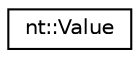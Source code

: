 digraph "Graphical Class Hierarchy"
{
  edge [fontname="Helvetica",fontsize="10",labelfontname="Helvetica",labelfontsize="10"];
  node [fontname="Helvetica",fontsize="10",shape=record];
  rankdir="LR";
  Node1 [label="nt::Value",height=0.2,width=0.4,color="black", fillcolor="white", style="filled",URL="$classnt_1_1Value.html",tooltip="A network table entry value. "];
}
